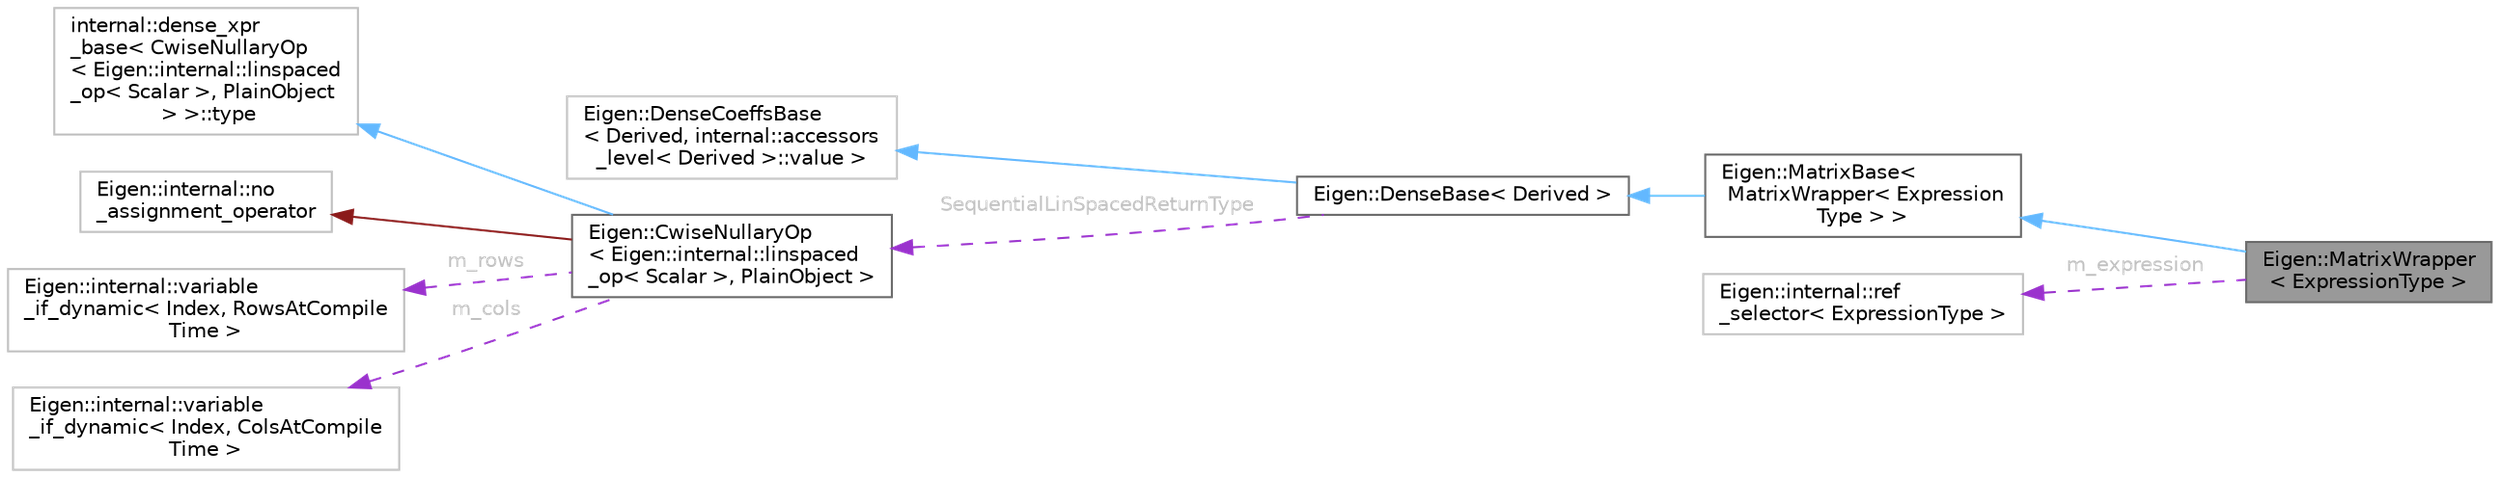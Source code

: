 digraph "Eigen::MatrixWrapper&lt; ExpressionType &gt;"
{
 // LATEX_PDF_SIZE
  bgcolor="transparent";
  edge [fontname=Helvetica,fontsize=10,labelfontname=Helvetica,labelfontsize=10];
  node [fontname=Helvetica,fontsize=10,shape=box,height=0.2,width=0.4];
  rankdir="LR";
  Node1 [id="Node000001",label="Eigen::MatrixWrapper\l\< ExpressionType \>",height=0.2,width=0.4,color="gray40", fillcolor="grey60", style="filled", fontcolor="black",tooltip="Expression of an array as a mathematical vector or matrix."];
  Node2 -> Node1 [id="edge10_Node000001_Node000002",dir="back",color="steelblue1",style="solid",tooltip=" "];
  Node2 [id="Node000002",label="Eigen::MatrixBase\<\l MatrixWrapper\< Expression\lType \> \>",height=0.2,width=0.4,color="gray40", fillcolor="white", style="filled",URL="$classEigen_1_1MatrixBase.html",tooltip=" "];
  Node3 -> Node2 [id="edge11_Node000002_Node000003",dir="back",color="steelblue1",style="solid",tooltip=" "];
  Node3 [id="Node000003",label="Eigen::DenseBase\< Derived \>",height=0.2,width=0.4,color="gray40", fillcolor="white", style="filled",URL="$classEigen_1_1DenseBase.html",tooltip="Base class for all dense matrices, vectors, and arrays."];
  Node4 -> Node3 [id="edge12_Node000003_Node000004",dir="back",color="steelblue1",style="solid",tooltip=" "];
  Node4 [id="Node000004",label="Eigen::DenseCoeffsBase\l\< Derived, internal::accessors\l_level\< Derived \>::value \>",height=0.2,width=0.4,color="grey75", fillcolor="white", style="filled",URL="$classEigen_1_1DenseCoeffsBase.html",tooltip=" "];
  Node5 -> Node3 [id="edge13_Node000003_Node000005",dir="back",color="darkorchid3",style="dashed",tooltip=" ",label=<<TABLE CELLBORDER="0" BORDER="0"><TR><TD VALIGN="top" ALIGN="LEFT" CELLPADDING="1" CELLSPACING="0">SequentialLinSpacedReturnType</TD></TR>
</TABLE>> ,fontcolor="grey" ];
  Node5 [id="Node000005",label="Eigen::CwiseNullaryOp\l\< Eigen::internal::linspaced\l_op\< Scalar \>, PlainObject \>",height=0.2,width=0.4,color="gray40", fillcolor="white", style="filled",URL="$classEigen_1_1CwiseNullaryOp.html",tooltip=" "];
  Node6 -> Node5 [id="edge14_Node000005_Node000006",dir="back",color="steelblue1",style="solid",tooltip=" "];
  Node6 [id="Node000006",label="internal::dense_xpr\l_base\< CwiseNullaryOp\l\< Eigen::internal::linspaced\l_op\< Scalar \>, PlainObject\l \> \>::type",height=0.2,width=0.4,color="grey75", fillcolor="white", style="filled",tooltip=" "];
  Node7 -> Node5 [id="edge15_Node000005_Node000007",dir="back",color="firebrick4",style="solid",tooltip=" "];
  Node7 [id="Node000007",label="Eigen::internal::no\l_assignment_operator",height=0.2,width=0.4,color="grey75", fillcolor="white", style="filled",URL="$classEigen_1_1internal_1_1no__assignment__operator.html",tooltip=" "];
  Node8 -> Node5 [id="edge16_Node000005_Node000008",dir="back",color="darkorchid3",style="dashed",tooltip=" ",label=<<TABLE CELLBORDER="0" BORDER="0"><TR><TD VALIGN="top" ALIGN="LEFT" CELLPADDING="1" CELLSPACING="0">m_rows</TD></TR>
</TABLE>> ,fontcolor="grey" ];
  Node8 [id="Node000008",label="Eigen::internal::variable\l_if_dynamic\< Index, RowsAtCompile\lTime \>",height=0.2,width=0.4,color="grey75", fillcolor="white", style="filled",URL="$classEigen_1_1internal_1_1variable__if__dynamic.html",tooltip=" "];
  Node9 -> Node5 [id="edge17_Node000005_Node000009",dir="back",color="darkorchid3",style="dashed",tooltip=" ",label=<<TABLE CELLBORDER="0" BORDER="0"><TR><TD VALIGN="top" ALIGN="LEFT" CELLPADDING="1" CELLSPACING="0">m_cols</TD></TR>
</TABLE>> ,fontcolor="grey" ];
  Node9 [id="Node000009",label="Eigen::internal::variable\l_if_dynamic\< Index, ColsAtCompile\lTime \>",height=0.2,width=0.4,color="grey75", fillcolor="white", style="filled",URL="$classEigen_1_1internal_1_1variable__if__dynamic.html",tooltip=" "];
  Node10 -> Node1 [id="edge18_Node000001_Node000010",dir="back",color="darkorchid3",style="dashed",tooltip=" ",label=<<TABLE CELLBORDER="0" BORDER="0"><TR><TD VALIGN="top" ALIGN="LEFT" CELLPADDING="1" CELLSPACING="0">m_expression</TD></TR>
</TABLE>> ,fontcolor="grey" ];
  Node10 [id="Node000010",label="Eigen::internal::ref\l_selector\< ExpressionType \>",height=0.2,width=0.4,color="grey75", fillcolor="white", style="filled",URL="$structEigen_1_1internal_1_1ref__selector.html",tooltip=" "];
}
